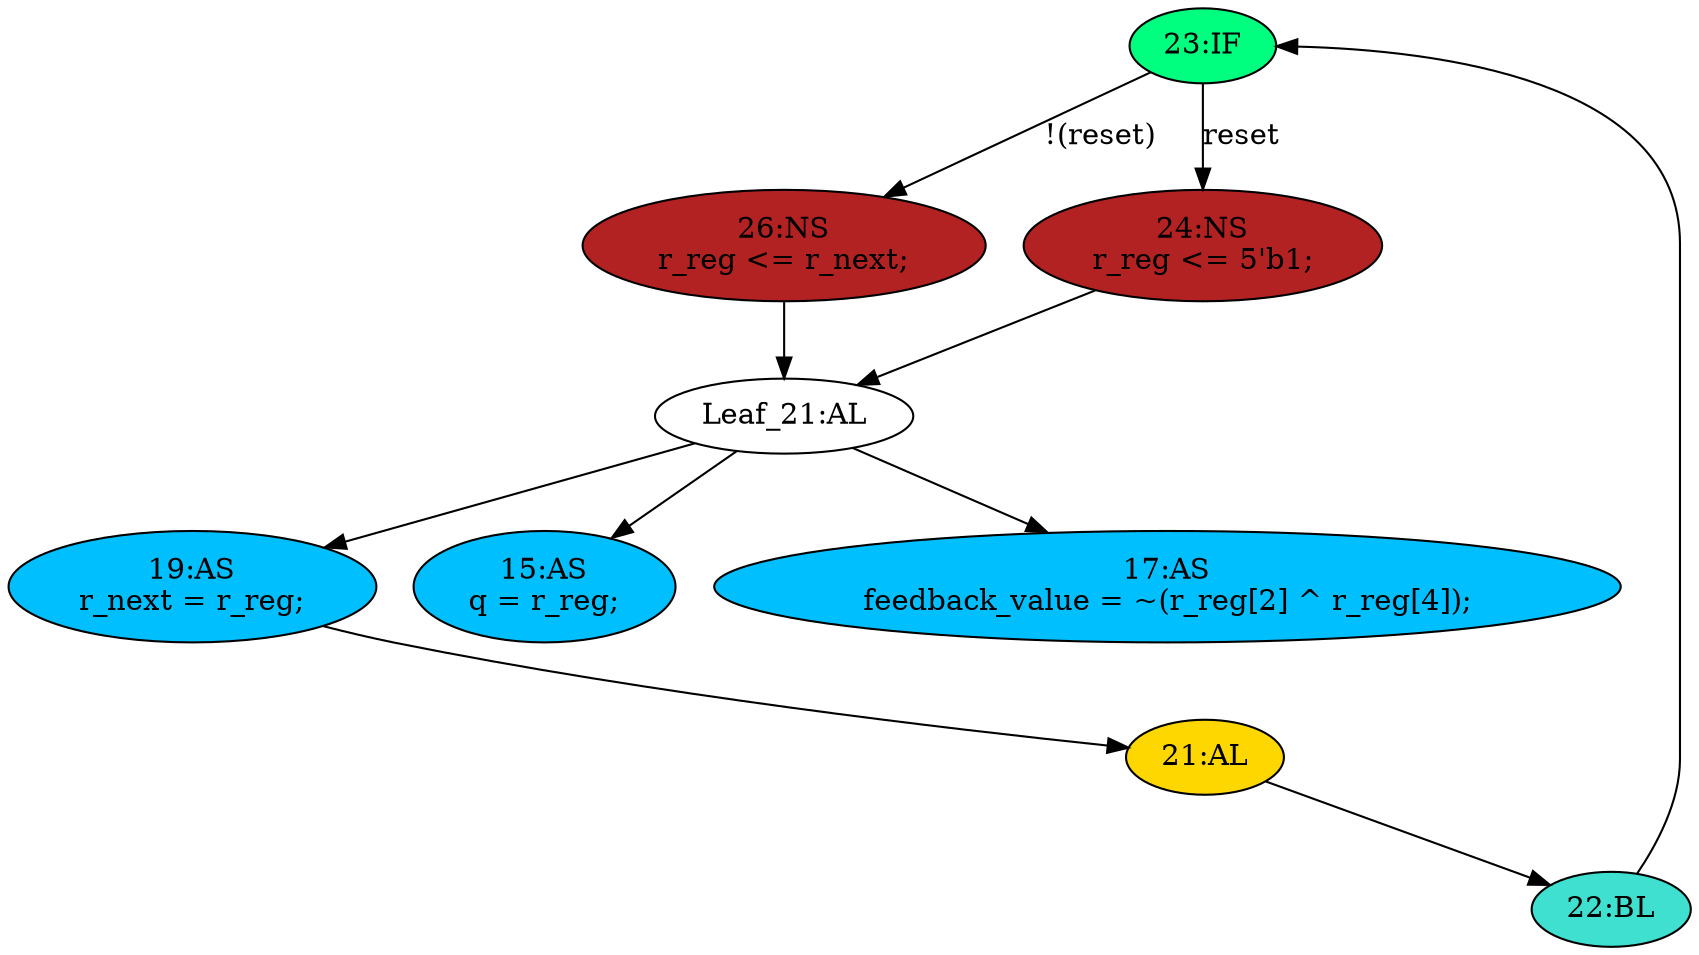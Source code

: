 strict digraph "compose( ,  )" {
	node [label="\N"];
	"23:IF"	[ast="<pyverilog.vparser.ast.IfStatement object at 0x7f49ef326750>",
		fillcolor=springgreen,
		label="23:IF",
		statements="[]",
		style=filled,
		typ=IfStatement];
	"26:NS"	[ast="<pyverilog.vparser.ast.NonblockingSubstitution object at 0x7f49ef326350>",
		fillcolor=firebrick,
		label="26:NS
r_reg <= r_next;",
		statements="[<pyverilog.vparser.ast.NonblockingSubstitution object at 0x7f49ef326350>]",
		style=filled,
		typ=NonblockingSubstitution];
	"23:IF" -> "26:NS"	[cond="['reset']",
		label="!(reset)",
		lineno=23];
	"24:NS"	[ast="<pyverilog.vparser.ast.NonblockingSubstitution object at 0x7f49ef326850>",
		fillcolor=firebrick,
		label="24:NS
r_reg <= 5'b1;",
		statements="[<pyverilog.vparser.ast.NonblockingSubstitution object at 0x7f49ef326850>]",
		style=filled,
		typ=NonblockingSubstitution];
	"23:IF" -> "24:NS"	[cond="['reset']",
		label=reset,
		lineno=23];
	"Leaf_21:AL"	[def_var="['r_reg']",
		label="Leaf_21:AL"];
	"19:AS"	[ast="<pyverilog.vparser.ast.Assign object at 0x7f49ef331150>",
		def_var="['r_next']",
		fillcolor=deepskyblue,
		label="19:AS
r_next = r_reg;",
		statements="[]",
		style=filled,
		typ=Assign,
		use_var="['r_reg']"];
	"Leaf_21:AL" -> "19:AS";
	"15:AS"	[ast="<pyverilog.vparser.ast.Assign object at 0x7f49ef2d6750>",
		def_var="['q']",
		fillcolor=deepskyblue,
		label="15:AS
q = r_reg;",
		statements="[]",
		style=filled,
		typ=Assign,
		use_var="['r_reg']"];
	"Leaf_21:AL" -> "15:AS";
	"17:AS"	[ast="<pyverilog.vparser.ast.Assign object at 0x7f49ef323610>",
		def_var="['feedback_value']",
		fillcolor=deepskyblue,
		label="17:AS
feedback_value = ~(r_reg[2] ^ r_reg[4]);",
		statements="[]",
		style=filled,
		typ=Assign,
		use_var="['r_reg', 'r_reg']"];
	"Leaf_21:AL" -> "17:AS";
	"22:BL"	[ast="<pyverilog.vparser.ast.Block object at 0x7f49ef33dc50>",
		fillcolor=turquoise,
		label="22:BL",
		statements="[]",
		style=filled,
		typ=Block];
	"22:BL" -> "23:IF"	[cond="[]",
		lineno=None];
	"21:AL"	[ast="<pyverilog.vparser.ast.Always object at 0x7f49ef33d4d0>",
		clk_sens=True,
		fillcolor=gold,
		label="21:AL",
		sens="['clk', 'reset']",
		statements="[]",
		style=filled,
		typ=Always,
		use_var="['reset', 'r_next']"];
	"21:AL" -> "22:BL"	[cond="[]",
		lineno=None];
	"19:AS" -> "21:AL";
	"26:NS" -> "Leaf_21:AL"	[cond="[]",
		lineno=None];
	"24:NS" -> "Leaf_21:AL"	[cond="[]",
		lineno=None];
}
